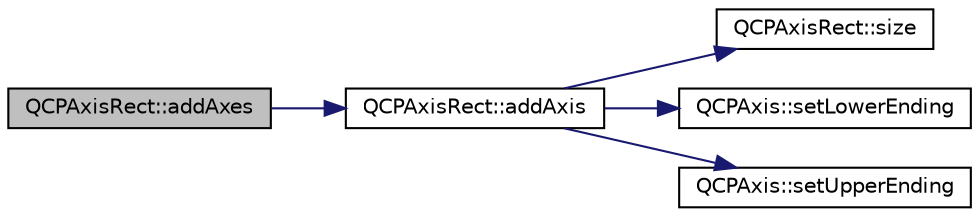 digraph "QCPAxisRect::addAxes"
{
  edge [fontname="Helvetica",fontsize="10",labelfontname="Helvetica",labelfontsize="10"];
  node [fontname="Helvetica",fontsize="10",shape=record];
  rankdir="LR";
  Node25 [label="QCPAxisRect::addAxes",height=0.2,width=0.4,color="black", fillcolor="grey75", style="filled", fontcolor="black"];
  Node25 -> Node26 [color="midnightblue",fontsize="10",style="solid",fontname="Helvetica"];
  Node26 [label="QCPAxisRect::addAxis",height=0.2,width=0.4,color="black", fillcolor="white", style="filled",URL="$d8/dad/class_q_c_p_axis_rect.html#acbc382cc7715d23310d65d91f50a4bde"];
  Node26 -> Node27 [color="midnightblue",fontsize="10",style="solid",fontname="Helvetica"];
  Node27 [label="QCPAxisRect::size",height=0.2,width=0.4,color="black", fillcolor="white", style="filled",URL="$d8/dad/class_q_c_p_axis_rect.html#a7a8289346eb612f422c704f8b75cf479"];
  Node26 -> Node28 [color="midnightblue",fontsize="10",style="solid",fontname="Helvetica"];
  Node28 [label="QCPAxis::setLowerEnding",height=0.2,width=0.4,color="black", fillcolor="white", style="filled",URL="$d2/deb/class_q_c_p_axis.html#a08af1c72db9ae4dc8cb8a973d44405ab"];
  Node26 -> Node29 [color="midnightblue",fontsize="10",style="solid",fontname="Helvetica"];
  Node29 [label="QCPAxis::setUpperEnding",height=0.2,width=0.4,color="black", fillcolor="white", style="filled",URL="$d2/deb/class_q_c_p_axis.html#a69119b892fc306f651763596685aa377"];
}

